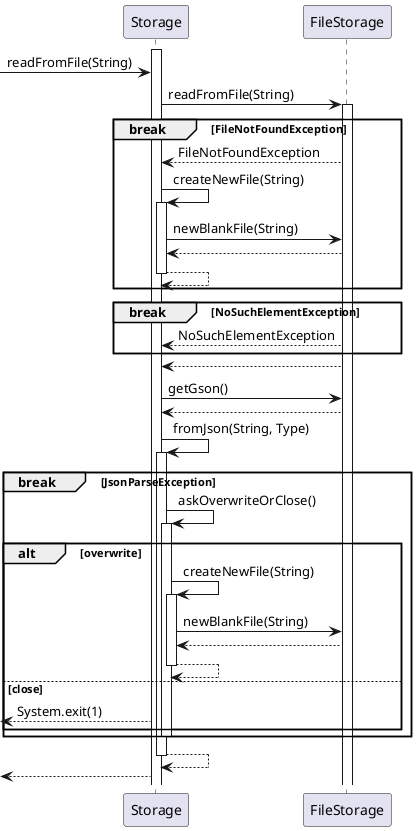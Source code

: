 @startuml
'https://plantuml.com/sequence-diagram

'autonumber

activate Storage
-> Storage: readFromFile(String)

Storage -> FileStorage: readFromFile(String)
activate FileStorage

break FileNotFoundException

    FileStorage --> Storage: FileNotFoundException
    Storage -> Storage: createNewFile(String)
    activate Storage
    Storage -> FileStorage: newBlankFile(String)
    FileStorage --> Storage
    Storage --> Storage
    deactivate Storage

end

break NoSuchElementException
    FileStorage --> Storage: NoSuchElementException
end

FileStorage --> Storage

Storage -> FileStorage: getGson()
FileStorage --> Storage

Storage -> Storage: fromJson(String, Type)
activate Storage

break JsonParseException

    Storage -> Storage: askOverwriteOrClose()
    activate Storage

        alt overwrite
            Storage -> Storage: createNewFile(String)
            activate Storage
            Storage -> FileStorage: newBlankFile(String)
            FileStorage --> Storage
            Storage --> Storage
            deactivate Storage
        else close
            <-- Storage: System.exit(1)
        end
    deactivate Storage

end

Storage --> Storage
deactivate Storage



<-- Storage

@enduml